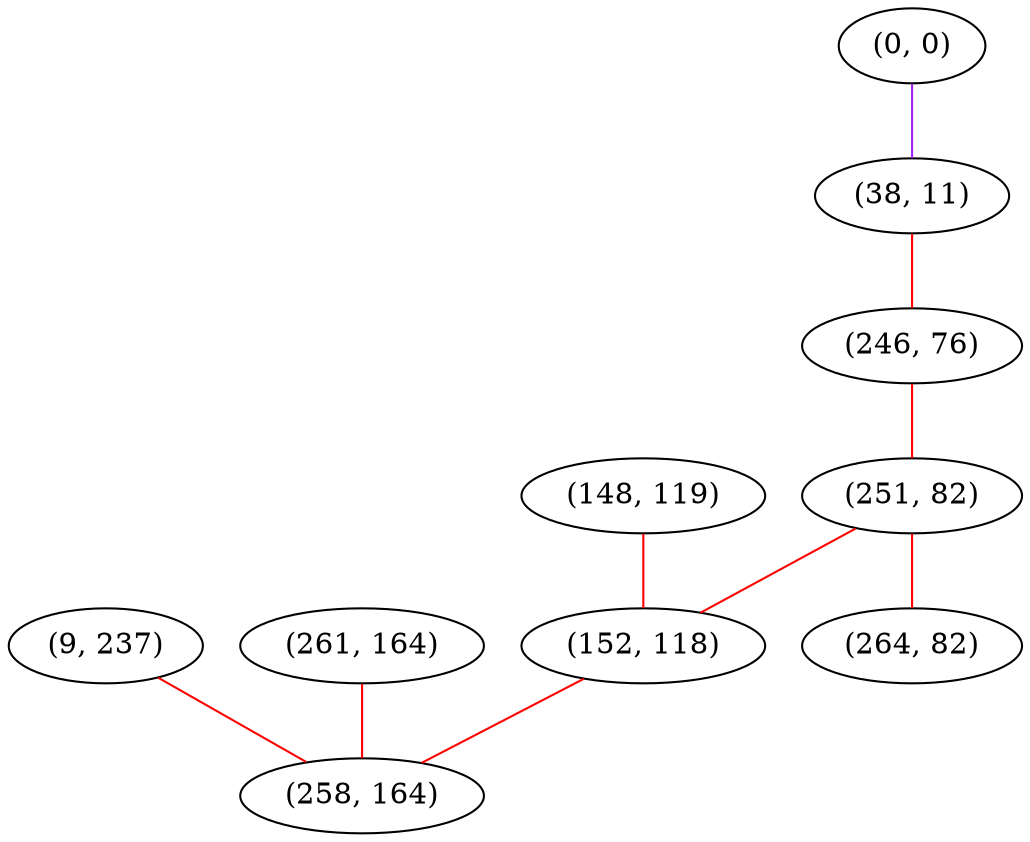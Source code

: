 graph "" {
"(9, 237)";
"(148, 119)";
"(0, 0)";
"(38, 11)";
"(246, 76)";
"(251, 82)";
"(261, 164)";
"(264, 82)";
"(152, 118)";
"(258, 164)";
"(9, 237)" -- "(258, 164)"  [color=red, key=0, weight=1];
"(148, 119)" -- "(152, 118)"  [color=red, key=0, weight=1];
"(0, 0)" -- "(38, 11)"  [color=purple, key=0, weight=4];
"(38, 11)" -- "(246, 76)"  [color=red, key=0, weight=1];
"(246, 76)" -- "(251, 82)"  [color=red, key=0, weight=1];
"(251, 82)" -- "(152, 118)"  [color=red, key=0, weight=1];
"(251, 82)" -- "(264, 82)"  [color=red, key=0, weight=1];
"(261, 164)" -- "(258, 164)"  [color=red, key=0, weight=1];
"(152, 118)" -- "(258, 164)"  [color=red, key=0, weight=1];
}
